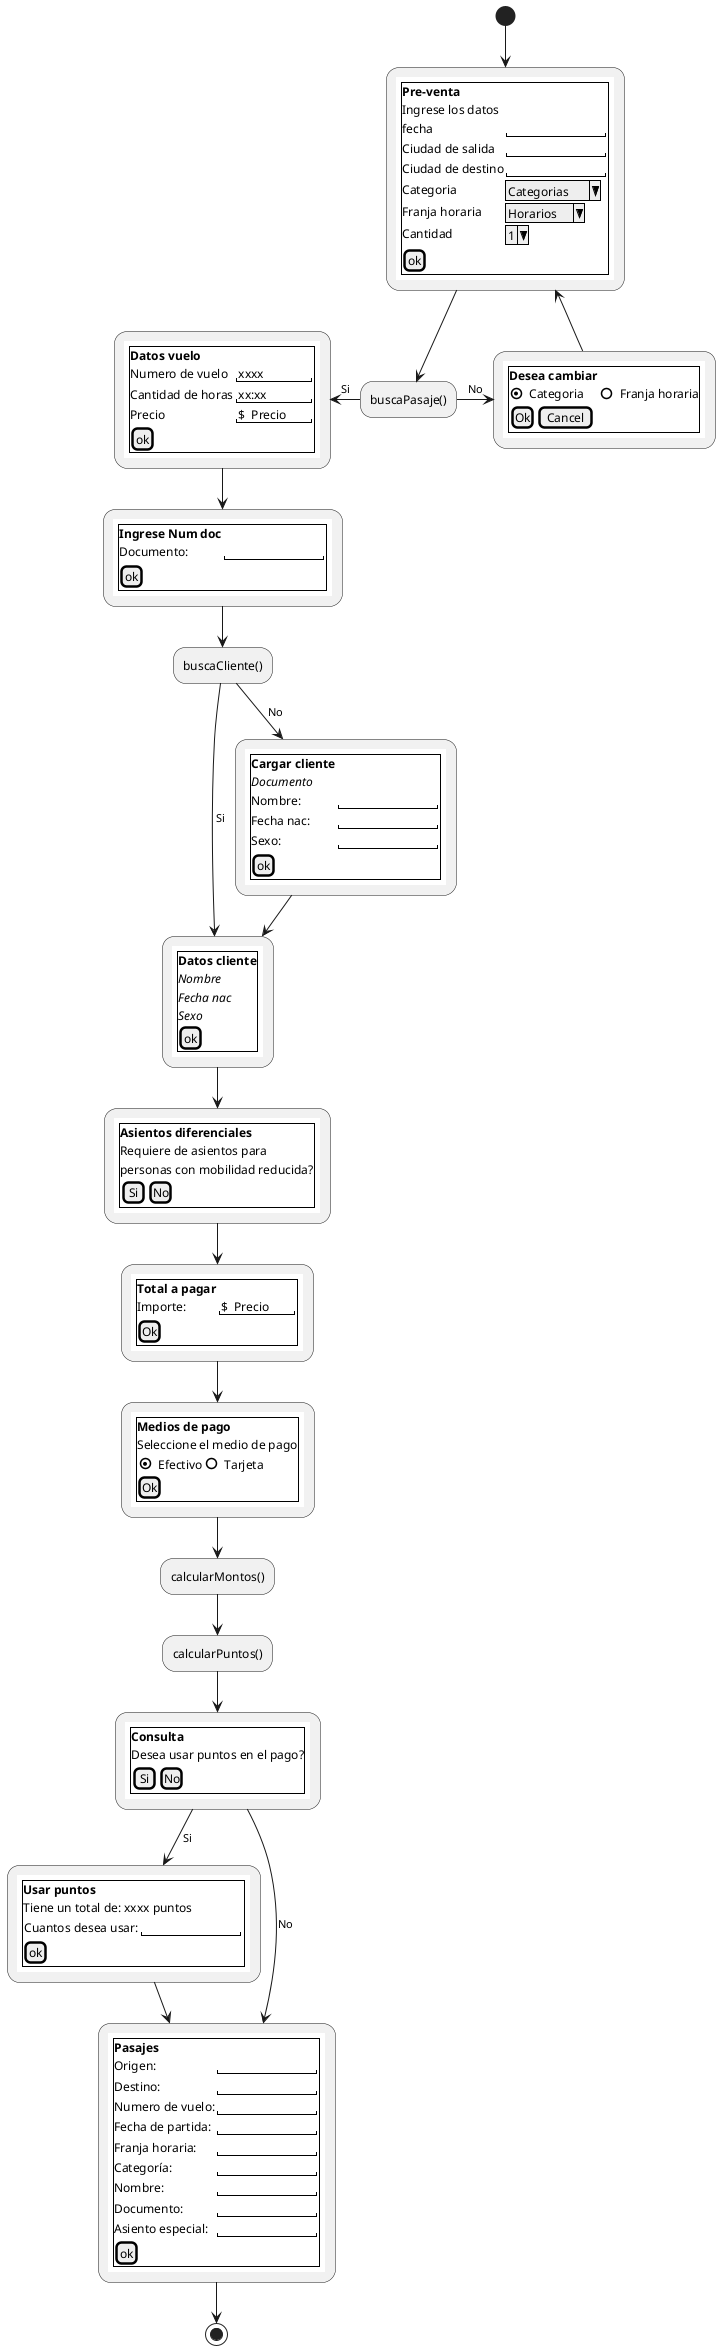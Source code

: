 @startuml
(*) --> "
{{
    salt
    {+
        <b>Pre-venta
        Ingrese los datos
        fecha | "            "
        Ciudad de salida | "            "
        Ciudad de destino | "            "
        Categoria | ^Categorias^
        Franja horaria | ^Horarios^
        Cantidad | ^1^
        [ok]
    }
}}
" as preVenta
 
preVenta -down-> "
buscaPasaje()" as func1

func1 -right-> [No] "
{{
salt
    {+
        <b>Desea cambiar
        (X) Categoria | () Franja horaria
        {[Ok]|[Cancel]}
    }
}}
" as Cambio

Cambio -up-> preVenta

func1 -left-> [Si] "
{{
    salt
    {+
        <b>Datos vuelo
        Numero de vuelo | "    xxxx "
        Cantidad de horas | "    xx:xx"
        Precio | "$  Precio"
        [ok]
    }
}}
" as vuelo
 
vuelo -down-> "
{{
    salt
    {+
        <b>Ingrese Num doc
        Documento: | "            "
        [ok]
    }
}}
" as bNumDoc


bNumDoc -down-> "
buscaCliente()" as func2



func2 --> [Si]"
{{
    salt
    {+
        <b>Datos cliente
        <i>Nombre
        <i>Fecha nac
        <i>Sexo
        [ok]
    }
}}
" as mostrarCliente


func2 --> [No]"
{{
    salt
    {+
        <b>Cargar cliente
        <i>Documento
        Nombre: | "            "
        Fecha nac: | "            "
        Sexo: | "            "
        [ok]
    }
}}
" as agregarCliente

agregarCliente -down-> mostrarCliente



mostrarCliente --> "
{{
    salt
    {+
        <b>Asientos diferenciales
        Requiere de asientos para
        personas con mobilidad reducida?
        {[Si]|[No]}
    }
}}
" as diferenciales

 --> "
{{
    salt
    {+
        <b>Total a pagar
        Importe:| "$  Precio"
        [Ok]
    }
}}
" 

 --> "
{{
    salt
    {+
        <b>Medios de pago
        Seleccione el medio de pago
        {(X) Efectivo | () Tarjeta}
        [Ok]
    }
}}
" 

--> calcularMontos()
--> calcularPuntos()

--> "
{{
    salt
    {+
        <b>Consulta
        Desea usar puntos en el pago?
        {[Si]|[No]}
    }
}}
" as usarPuntos


usarPuntos --> [Si]"
{{
    salt
    {+
        <b>Usar puntos
        Tiene un total de: xxxx puntos
        {Cuantos desea usar: | "            "}
        [ok]
    }
}}
" as usarPun

usarPuntos --> [No]"
{{
    salt
    {+
        <b>Pasajes
        Origen: | "            "
        Destino: | "            "
		Numero de vuelo: | "            "
		Fecha de partida: | "            " 
		Franja horaria: | "            " 
		Categoría: | "            " 
		Nombre: | "            " 
		Documento: | "            "
		Asiento especial: | "            "
        [ok]
    }
}}
" as imprPasaje

usarPun --> imprPasaje


-->(*)

@enduml